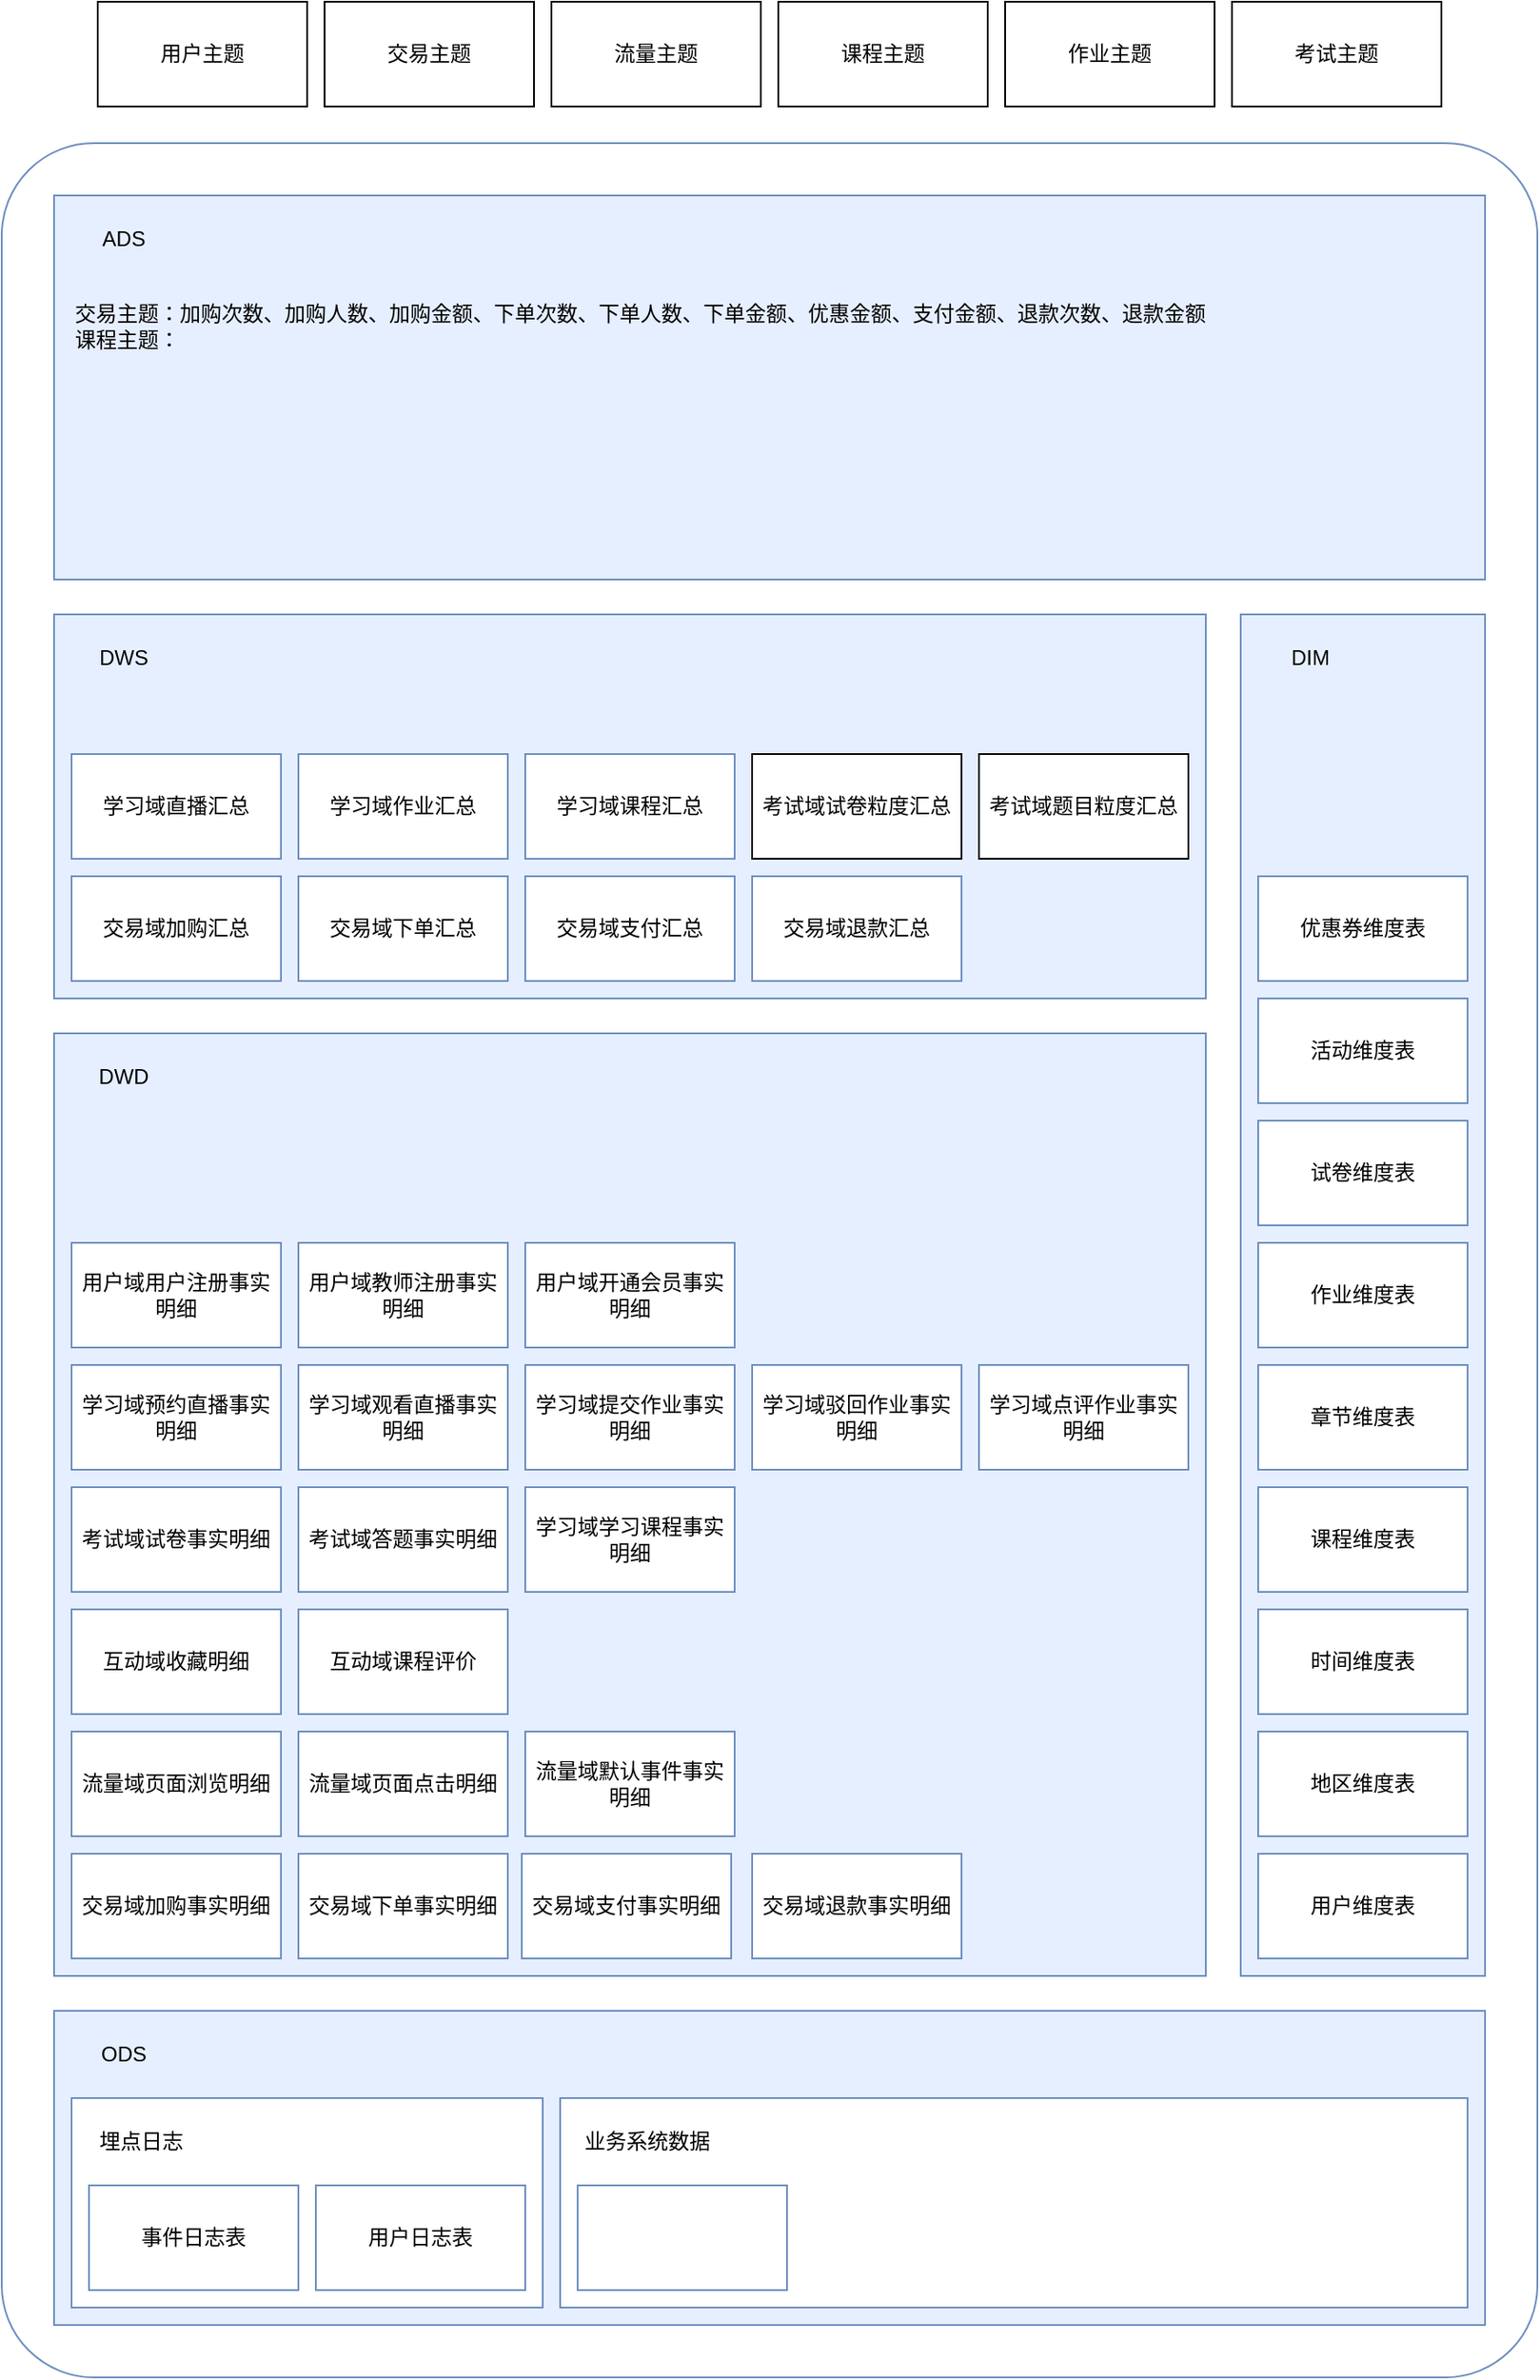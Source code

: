 <mxfile version="21.3.7" type="github">
  <diagram name="第 1 页" id="O_QHGvnCZH730tNBmOar">
    <mxGraphModel dx="1509" dy="2007" grid="1" gridSize="10" guides="1" tooltips="1" connect="1" arrows="1" fold="1" page="1" pageScale="1" pageWidth="827" pageHeight="1169" math="0" shadow="0">
      <root>
        <mxCell id="0" />
        <mxCell id="1" parent="0" />
        <mxCell id="saVYviV8NVjSQybobaWA-1" value="" style="rounded=1;whiteSpace=wrap;html=1;fillColor=none;glass=0;strokeColor=#6C8EBF;arcSize=6;" vertex="1" parent="1">
          <mxGeometry x="230" y="-430" width="880" height="1280" as="geometry" />
        </mxCell>
        <mxCell id="saVYviV8NVjSQybobaWA-2" value="" style="rounded=0;whiteSpace=wrap;html=1;fillColor=#E6EFFF;strokeColor=#6C8EBF;" vertex="1" parent="1">
          <mxGeometry x="260" y="640" width="820" height="180" as="geometry" />
        </mxCell>
        <mxCell id="saVYviV8NVjSQybobaWA-3" value="" style="rounded=0;whiteSpace=wrap;html=1;strokeColor=#6C8EBF;" vertex="1" parent="1">
          <mxGeometry x="270" y="690" width="270" height="120" as="geometry" />
        </mxCell>
        <mxCell id="saVYviV8NVjSQybobaWA-4" value="事件日志表" style="rounded=0;whiteSpace=wrap;html=1;strokeColor=#6C8EBF;" vertex="1" parent="1">
          <mxGeometry x="280" y="740" width="120" height="60" as="geometry" />
        </mxCell>
        <mxCell id="saVYviV8NVjSQybobaWA-5" value="用户日志表" style="rounded=0;whiteSpace=wrap;html=1;strokeColor=#6C8EBF;" vertex="1" parent="1">
          <mxGeometry x="410" y="740" width="120" height="60" as="geometry" />
        </mxCell>
        <mxCell id="saVYviV8NVjSQybobaWA-6" value="埋点日志" style="text;html=1;strokeColor=none;fillColor=none;align=center;verticalAlign=middle;whiteSpace=wrap;rounded=0;" vertex="1" parent="1">
          <mxGeometry x="280" y="700" width="60" height="30" as="geometry" />
        </mxCell>
        <mxCell id="saVYviV8NVjSQybobaWA-7" value="" style="rounded=0;whiteSpace=wrap;html=1;strokeColor=#6C8EBF;" vertex="1" parent="1">
          <mxGeometry x="550" y="690" width="520" height="120" as="geometry" />
        </mxCell>
        <mxCell id="saVYviV8NVjSQybobaWA-8" value="ODS" style="text;html=1;strokeColor=none;fillColor=none;align=center;verticalAlign=middle;whiteSpace=wrap;rounded=0;" vertex="1" parent="1">
          <mxGeometry x="270" y="650" width="60" height="30" as="geometry" />
        </mxCell>
        <mxCell id="saVYviV8NVjSQybobaWA-9" value="" style="rounded=0;whiteSpace=wrap;html=1;strokeColor=#6C8EBF;" vertex="1" parent="1">
          <mxGeometry x="560" y="740" width="120" height="60" as="geometry" />
        </mxCell>
        <mxCell id="saVYviV8NVjSQybobaWA-10" value="业务系统数据" style="text;html=1;strokeColor=none;fillColor=none;align=center;verticalAlign=middle;whiteSpace=wrap;rounded=0;" vertex="1" parent="1">
          <mxGeometry x="560" y="700" width="80" height="30" as="geometry" />
        </mxCell>
        <mxCell id="saVYviV8NVjSQybobaWA-11" value="" style="rounded=0;whiteSpace=wrap;html=1;fillColor=#E6EFFF;strokeColor=#6c8ebf;" vertex="1" parent="1">
          <mxGeometry x="260" y="80" width="660" height="540" as="geometry" />
        </mxCell>
        <mxCell id="saVYviV8NVjSQybobaWA-13" value="" style="rounded=0;whiteSpace=wrap;html=1;fillColor=#E6EFFF;strokeColor=#6c8ebf;" vertex="1" parent="1">
          <mxGeometry x="940" y="-160" width="140" height="780" as="geometry" />
        </mxCell>
        <mxCell id="saVYviV8NVjSQybobaWA-14" value="DIM" style="text;html=1;strokeColor=none;fillColor=none;align=center;verticalAlign=middle;whiteSpace=wrap;rounded=0;" vertex="1" parent="1">
          <mxGeometry x="950" y="-150" width="60" height="30" as="geometry" />
        </mxCell>
        <mxCell id="saVYviV8NVjSQybobaWA-18" value="交易域支付事实明细" style="rounded=0;whiteSpace=wrap;html=1;strokeColor=#6C8EBF;" vertex="1" parent="1">
          <mxGeometry x="528" y="550" width="120" height="60" as="geometry" />
        </mxCell>
        <mxCell id="saVYviV8NVjSQybobaWA-21" value="用户维度表" style="rounded=0;whiteSpace=wrap;html=1;strokeColor=#6C8EBF;" vertex="1" parent="1">
          <mxGeometry x="950" y="550" width="120" height="60" as="geometry" />
        </mxCell>
        <mxCell id="saVYviV8NVjSQybobaWA-22" value="课程维度表" style="rounded=0;whiteSpace=wrap;html=1;strokeColor=#6C8EBF;" vertex="1" parent="1">
          <mxGeometry x="950" y="340" width="120" height="60" as="geometry" />
        </mxCell>
        <mxCell id="saVYviV8NVjSQybobaWA-23" value="章节维度表" style="rounded=0;whiteSpace=wrap;html=1;strokeColor=#6C8EBF;" vertex="1" parent="1">
          <mxGeometry x="950" y="270" width="120" height="60" as="geometry" />
        </mxCell>
        <mxCell id="saVYviV8NVjSQybobaWA-24" value="交易域退款事实明细" style="rounded=0;whiteSpace=wrap;html=1;strokeColor=#6C8EBF;" vertex="1" parent="1">
          <mxGeometry x="660" y="550" width="120" height="60" as="geometry" />
        </mxCell>
        <mxCell id="saVYviV8NVjSQybobaWA-25" value="优惠券维度表" style="rounded=0;whiteSpace=wrap;html=1;strokeColor=#6C8EBF;" vertex="1" parent="1">
          <mxGeometry x="950" y="-10" width="120" height="60" as="geometry" />
        </mxCell>
        <mxCell id="saVYviV8NVjSQybobaWA-26" value="活动维度表" style="rounded=0;whiteSpace=wrap;html=1;strokeColor=#6C8EBF;" vertex="1" parent="1">
          <mxGeometry x="950" y="60" width="120" height="60" as="geometry" />
        </mxCell>
        <mxCell id="saVYviV8NVjSQybobaWA-27" value="地区维度表" style="rounded=0;whiteSpace=wrap;html=1;strokeColor=#6C8EBF;" vertex="1" parent="1">
          <mxGeometry x="950" y="480" width="120" height="60" as="geometry" />
        </mxCell>
        <mxCell id="saVYviV8NVjSQybobaWA-28" value="时间维度表" style="rounded=0;whiteSpace=wrap;html=1;strokeColor=#6C8EBF;" vertex="1" parent="1">
          <mxGeometry x="950" y="410" width="120" height="60" as="geometry" />
        </mxCell>
        <mxCell id="saVYviV8NVjSQybobaWA-29" value="试卷维度表" style="rounded=0;whiteSpace=wrap;html=1;strokeColor=#6C8EBF;" vertex="1" parent="1">
          <mxGeometry x="950" y="130" width="120" height="60" as="geometry" />
        </mxCell>
        <mxCell id="saVYviV8NVjSQybobaWA-30" value="作业维度表" style="rounded=0;whiteSpace=wrap;html=1;strokeColor=#6C8EBF;" vertex="1" parent="1">
          <mxGeometry x="950" y="200" width="120" height="60" as="geometry" />
        </mxCell>
        <mxCell id="saVYviV8NVjSQybobaWA-34" value="流量主题" style="rounded=0;whiteSpace=wrap;html=1;" vertex="1" parent="1">
          <mxGeometry x="545" y="-511" width="120" height="60" as="geometry" />
        </mxCell>
        <mxCell id="saVYviV8NVjSQybobaWA-35" value="用户主题" style="rounded=0;whiteSpace=wrap;html=1;" vertex="1" parent="1">
          <mxGeometry x="285" y="-511" width="120" height="60" as="geometry" />
        </mxCell>
        <mxCell id="saVYviV8NVjSQybobaWA-36" value="课程主题" style="rounded=0;whiteSpace=wrap;html=1;" vertex="1" parent="1">
          <mxGeometry x="675" y="-511" width="120" height="60" as="geometry" />
        </mxCell>
        <mxCell id="saVYviV8NVjSQybobaWA-37" value="考试主题" style="rounded=0;whiteSpace=wrap;html=1;" vertex="1" parent="1">
          <mxGeometry x="935" y="-511" width="120" height="60" as="geometry" />
        </mxCell>
        <mxCell id="saVYviV8NVjSQybobaWA-39" value="交易主题" style="rounded=0;whiteSpace=wrap;html=1;" vertex="1" parent="1">
          <mxGeometry x="415" y="-511" width="120" height="60" as="geometry" />
        </mxCell>
        <mxCell id="saVYviV8NVjSQybobaWA-41" value="作业主题" style="rounded=0;whiteSpace=wrap;html=1;" vertex="1" parent="1">
          <mxGeometry x="805" y="-511" width="120" height="60" as="geometry" />
        </mxCell>
        <mxCell id="saVYviV8NVjSQybobaWA-50" value="流量域默认事件事实明细" style="rounded=0;whiteSpace=wrap;html=1;strokeColor=#6C8EBF;" vertex="1" parent="1">
          <mxGeometry x="530" y="480" width="120" height="60" as="geometry" />
        </mxCell>
        <mxCell id="saVYviV8NVjSQybobaWA-58" value="学习域点评作业事实明细" style="rounded=0;whiteSpace=wrap;html=1;strokeColor=#6C8EBF;" vertex="1" parent="1">
          <mxGeometry x="790" y="270" width="120" height="60" as="geometry" />
        </mxCell>
        <mxCell id="saVYviV8NVjSQybobaWA-59" value="用户域用户注册事实明细" style="rounded=0;whiteSpace=wrap;html=1;strokeColor=#6C8EBF;" vertex="1" parent="1">
          <mxGeometry x="270" y="200" width="120" height="60" as="geometry" />
        </mxCell>
        <mxCell id="saVYviV8NVjSQybobaWA-60" value="学习域预约直播事实明细" style="rounded=0;whiteSpace=wrap;html=1;strokeColor=#6C8EBF;" vertex="1" parent="1">
          <mxGeometry x="270" y="270" width="120" height="60" as="geometry" />
        </mxCell>
        <mxCell id="saVYviV8NVjSQybobaWA-61" value="考试域试卷事实明细" style="rounded=0;whiteSpace=wrap;html=1;strokeColor=#6C8EBF;" vertex="1" parent="1">
          <mxGeometry x="270" y="340" width="120" height="60" as="geometry" />
        </mxCell>
        <mxCell id="saVYviV8NVjSQybobaWA-62" value="互动域收藏明细" style="rounded=0;whiteSpace=wrap;html=1;strokeColor=#6C8EBF;" vertex="1" parent="1">
          <mxGeometry x="270" y="410" width="120" height="60" as="geometry" />
        </mxCell>
        <mxCell id="saVYviV8NVjSQybobaWA-63" value="流量域页面浏览明细" style="rounded=0;whiteSpace=wrap;html=1;strokeColor=#6C8EBF;" vertex="1" parent="1">
          <mxGeometry x="270" y="480" width="120" height="60" as="geometry" />
        </mxCell>
        <mxCell id="saVYviV8NVjSQybobaWA-64" value="交易域加购事实明细" style="rounded=0;whiteSpace=wrap;html=1;strokeColor=#6C8EBF;" vertex="1" parent="1">
          <mxGeometry x="270" y="550" width="120" height="60" as="geometry" />
        </mxCell>
        <mxCell id="saVYviV8NVjSQybobaWA-65" value="交易域下单事实明细" style="rounded=0;whiteSpace=wrap;html=1;strokeColor=#6C8EBF;" vertex="1" parent="1">
          <mxGeometry x="400" y="550" width="120" height="60" as="geometry" />
        </mxCell>
        <mxCell id="saVYviV8NVjSQybobaWA-66" value="流量域页面点击明细" style="rounded=0;whiteSpace=wrap;html=1;strokeColor=#6C8EBF;" vertex="1" parent="1">
          <mxGeometry x="400" y="480" width="120" height="60" as="geometry" />
        </mxCell>
        <mxCell id="saVYviV8NVjSQybobaWA-67" value="互动域课程评价" style="rounded=0;whiteSpace=wrap;html=1;strokeColor=#6C8EBF;" vertex="1" parent="1">
          <mxGeometry x="400" y="410" width="120" height="60" as="geometry" />
        </mxCell>
        <mxCell id="saVYviV8NVjSQybobaWA-68" value="考试域答题事实明细" style="rounded=0;whiteSpace=wrap;html=1;strokeColor=#6C8EBF;" vertex="1" parent="1">
          <mxGeometry x="400" y="340" width="120" height="60" as="geometry" />
        </mxCell>
        <mxCell id="saVYviV8NVjSQybobaWA-69" value="学习域观看直播事实明细" style="rounded=0;whiteSpace=wrap;html=1;strokeColor=#6C8EBF;" vertex="1" parent="1">
          <mxGeometry x="400" y="270" width="120" height="60" as="geometry" />
        </mxCell>
        <mxCell id="saVYviV8NVjSQybobaWA-70" value="用户域教师注册事实明细" style="rounded=0;whiteSpace=wrap;html=1;strokeColor=#6C8EBF;" vertex="1" parent="1">
          <mxGeometry x="400" y="200" width="120" height="60" as="geometry" />
        </mxCell>
        <mxCell id="saVYviV8NVjSQybobaWA-71" value="用户域开通会员事实明细" style="rounded=0;whiteSpace=wrap;html=1;strokeColor=#6C8EBF;" vertex="1" parent="1">
          <mxGeometry x="530" y="200" width="120" height="60" as="geometry" />
        </mxCell>
        <mxCell id="saVYviV8NVjSQybobaWA-72" value="学习域提交作业事实明细" style="rounded=0;whiteSpace=wrap;html=1;strokeColor=#6C8EBF;" vertex="1" parent="1">
          <mxGeometry x="530" y="270" width="120" height="60" as="geometry" />
        </mxCell>
        <mxCell id="saVYviV8NVjSQybobaWA-73" value="学习域驳回作业事实明细" style="rounded=0;whiteSpace=wrap;html=1;strokeColor=#6C8EBF;" vertex="1" parent="1">
          <mxGeometry x="660" y="270" width="120" height="60" as="geometry" />
        </mxCell>
        <mxCell id="saVYviV8NVjSQybobaWA-74" value="学习域学习课程事实明细" style="rounded=0;whiteSpace=wrap;html=1;strokeColor=#6C8EBF;" vertex="1" parent="1">
          <mxGeometry x="530" y="340" width="120" height="60" as="geometry" />
        </mxCell>
        <mxCell id="saVYviV8NVjSQybobaWA-87" value="DWD" style="text;html=1;strokeColor=none;fillColor=none;align=center;verticalAlign=middle;whiteSpace=wrap;rounded=0;" vertex="1" parent="1">
          <mxGeometry x="270" y="90" width="60" height="30" as="geometry" />
        </mxCell>
        <mxCell id="saVYviV8NVjSQybobaWA-88" value="" style="rounded=0;whiteSpace=wrap;html=1;strokeColor=#6C8EBF;fillColor=#E6EFFF;" vertex="1" parent="1">
          <mxGeometry x="260" y="-160" width="660" height="220" as="geometry" />
        </mxCell>
        <mxCell id="saVYviV8NVjSQybobaWA-89" value="DWS" style="text;html=1;strokeColor=none;fillColor=none;align=center;verticalAlign=middle;whiteSpace=wrap;rounded=0;" vertex="1" parent="1">
          <mxGeometry x="270" y="-150" width="60" height="30" as="geometry" />
        </mxCell>
        <mxCell id="saVYviV8NVjSQybobaWA-90" value="交易域加购汇总" style="rounded=0;whiteSpace=wrap;html=1;strokeColor=#6C8EBF;" vertex="1" parent="1">
          <mxGeometry x="270" y="-10" width="120" height="60" as="geometry" />
        </mxCell>
        <mxCell id="saVYviV8NVjSQybobaWA-91" value="学习域直播汇总" style="rounded=0;whiteSpace=wrap;html=1;strokeColor=#6C8EBF;" vertex="1" parent="1">
          <mxGeometry x="270" y="-80" width="120" height="60" as="geometry" />
        </mxCell>
        <mxCell id="saVYviV8NVjSQybobaWA-92" value="交易域下单汇总" style="rounded=0;whiteSpace=wrap;html=1;strokeColor=#6C8EBF;" vertex="1" parent="1">
          <mxGeometry x="400" y="-10" width="120" height="60" as="geometry" />
        </mxCell>
        <mxCell id="saVYviV8NVjSQybobaWA-93" value="" style="rounded=0;whiteSpace=wrap;html=1;strokeColor=#6C8EBF;fillColor=#E6EFFF;" vertex="1" parent="1">
          <mxGeometry x="260" y="-400" width="820" height="220" as="geometry" />
        </mxCell>
        <mxCell id="saVYviV8NVjSQybobaWA-94" value="ADS" style="text;html=1;strokeColor=none;fillColor=none;align=center;verticalAlign=middle;whiteSpace=wrap;rounded=0;" vertex="1" parent="1">
          <mxGeometry x="270" y="-390" width="60" height="30" as="geometry" />
        </mxCell>
        <mxCell id="saVYviV8NVjSQybobaWA-99" value="交易域支付汇总" style="rounded=0;whiteSpace=wrap;html=1;strokeColor=#6C8EBF;" vertex="1" parent="1">
          <mxGeometry x="530" y="-10" width="120" height="60" as="geometry" />
        </mxCell>
        <mxCell id="saVYviV8NVjSQybobaWA-100" value="交易域退款汇总" style="rounded=0;whiteSpace=wrap;html=1;strokeColor=#6C8EBF;" vertex="1" parent="1">
          <mxGeometry x="660" y="-10" width="120" height="60" as="geometry" />
        </mxCell>
        <mxCell id="saVYviV8NVjSQybobaWA-101" value="学习域作业汇总" style="rounded=0;whiteSpace=wrap;html=1;strokeColor=#6C8EBF;" vertex="1" parent="1">
          <mxGeometry x="400" y="-80" width="120" height="60" as="geometry" />
        </mxCell>
        <mxCell id="saVYviV8NVjSQybobaWA-102" value="学习域课程汇总" style="rounded=0;whiteSpace=wrap;html=1;strokeColor=#6C8EBF;" vertex="1" parent="1">
          <mxGeometry x="530" y="-80" width="120" height="60" as="geometry" />
        </mxCell>
        <mxCell id="saVYviV8NVjSQybobaWA-103" value="考试域试卷粒度汇总" style="rounded=0;whiteSpace=wrap;html=1;" vertex="1" parent="1">
          <mxGeometry x="660" y="-80" width="120" height="60" as="geometry" />
        </mxCell>
        <mxCell id="saVYviV8NVjSQybobaWA-104" value="交易主题：加购次数、加购人数、加购金额、下单次数、下单人数、下单金额、优惠金额、支付金额、退款次数、退款金额&lt;br&gt;课程主题：" style="text;html=1;strokeColor=none;fillColor=none;align=left;verticalAlign=middle;whiteSpace=wrap;rounded=0;" vertex="1" parent="1">
          <mxGeometry x="270" y="-360" width="800" height="70" as="geometry" />
        </mxCell>
        <mxCell id="saVYviV8NVjSQybobaWA-105" value="考试域题目粒度汇总" style="rounded=0;whiteSpace=wrap;html=1;" vertex="1" parent="1">
          <mxGeometry x="790" y="-80" width="120" height="60" as="geometry" />
        </mxCell>
      </root>
    </mxGraphModel>
  </diagram>
</mxfile>
